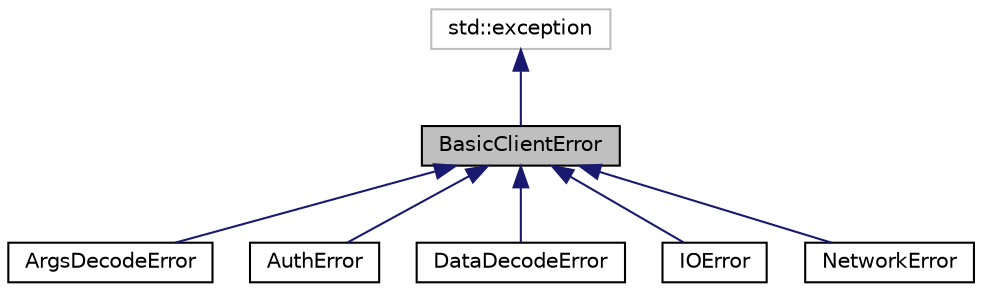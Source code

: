digraph "BasicClientError"
{
 // LATEX_PDF_SIZE
  edge [fontname="Helvetica",fontsize="10",labelfontname="Helvetica",labelfontsize="10"];
  node [fontname="Helvetica",fontsize="10",shape=record];
  Node1 [label="BasicClientError",height=0.2,width=0.4,color="black", fillcolor="grey75", style="filled", fontcolor="black",tooltip="Базовый класс для клиентских ошибок."];
  Node2 -> Node1 [dir="back",color="midnightblue",fontsize="10",style="solid",fontname="Helvetica"];
  Node2 [label="std::exception",height=0.2,width=0.4,color="grey75", fillcolor="white", style="filled",tooltip=" "];
  Node1 -> Node3 [dir="back",color="midnightblue",fontsize="10",style="solid",fontname="Helvetica"];
  Node3 [label="ArgsDecodeError",height=0.2,width=0.4,color="black", fillcolor="white", style="filled",URL="$classArgsDecodeError.html",tooltip="Исключение для ошибок декодирования аргументов."];
  Node1 -> Node4 [dir="back",color="midnightblue",fontsize="10",style="solid",fontname="Helvetica"];
  Node4 [label="AuthError",height=0.2,width=0.4,color="black", fillcolor="white", style="filled",URL="$classAuthError.html",tooltip="Исключение для ошибок аутентификации."];
  Node1 -> Node5 [dir="back",color="midnightblue",fontsize="10",style="solid",fontname="Helvetica"];
  Node5 [label="DataDecodeError",height=0.2,width=0.4,color="black", fillcolor="white", style="filled",URL="$classDataDecodeError.html",tooltip="Исключение для ошибок декодирования данных."];
  Node1 -> Node6 [dir="back",color="midnightblue",fontsize="10",style="solid",fontname="Helvetica"];
  Node6 [label="IOError",height=0.2,width=0.4,color="black", fillcolor="white", style="filled",URL="$classIOError.html",tooltip="Исключение для ошибок ввода-вывода."];
  Node1 -> Node7 [dir="back",color="midnightblue",fontsize="10",style="solid",fontname="Helvetica"];
  Node7 [label="NetworkError",height=0.2,width=0.4,color="black", fillcolor="white", style="filled",URL="$classNetworkError.html",tooltip="Исключение для сетевых ошибок."];
}

